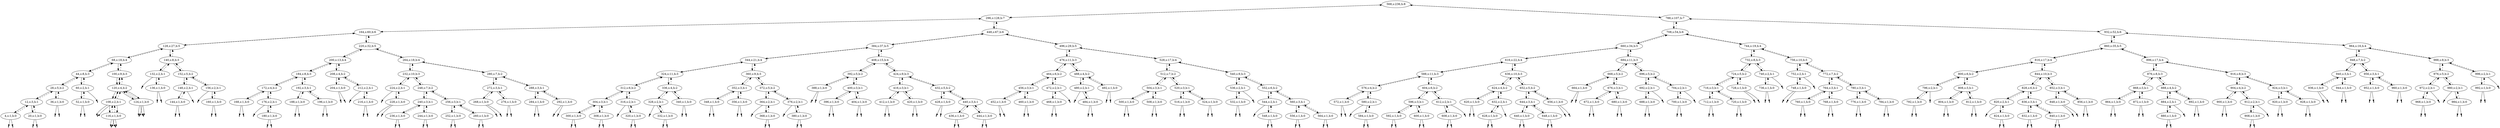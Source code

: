 digraph Blahblah{
{rank = same ; "568"};
nulll4 [shape=point];
4 -> nulll4;
4[label="4,s:1,h:0"];
4 -> 12[style=dashed];
nullr4 [shape=point];
4 -> nullr4;
12 -> 4;
12[label="12,s:3,h:1"];
12 -> 28[style=dashed];
nulll20 [shape=point];
20 -> nulll20;
20[label="20,s:1,h:0"];
20 -> 12[style=dashed];
nullr20 [shape=point];
20 -> nullr20;
12 -> 20;
28 -> 12;
28[label="28,s:5,h:2"];
28 -> 44[style=dashed];
nulll36 [shape=point];
36 -> nulll36;
36[label="36,s:1,h:0"];
36 -> 28[style=dashed];
nullr36 [shape=point];
36 -> nullr36;
28 -> 36;
44 -> 28;
44[label="44,s:8,h:3"];
44 -> 68[style=dashed];
nulll52 [shape=point];
52 -> nulll52;
52[label="52,s:1,h:0"];
52 -> 60[style=dashed];
nullr52 [shape=point];
52 -> nullr52;
60 -> 52;
60[label="60,s:2,h:1"];
60 -> 44[style=dashed];
nullr60 [shape=point];
60 -> nullr60;
44 -> 60;
68 -> 44;
68[label="68,s:18,h:4"];
68 -> 128[style=dashed];
nulll108 [shape=point];
108 -> nulll108;
108[label="108,s:2,h:1"];
108 -> 120[style=dashed];
nulll116 [shape=point];
116 -> nulll116;
116[label="116,s:1,h:0"];
116 -> 108[style=dashed];
nullr116 [shape=point];
116 -> nullr116;
108 -> 116;
120 -> 108;
120[label="120,s:4,h:2"];
120 -> 100[style=dashed];
nulll124 [shape=point];
124 -> nulll124;
124[label="124,s:1,h:0"];
124 -> 120[style=dashed];
nullr124 [shape=point];
124 -> nullr124;
120 -> 124;
100 -> 120;
100[label="100,s:9,h:3"];
100 -> 68[style=dashed];
nulll108 [shape=point];
108 -> nulll108;
108[label="108,s:2,h:1"];
108 -> 120[style=dashed];
nulll116 [shape=point];
116 -> nulll116;
116[label="116,s:1,h:0"];
116 -> 108[style=dashed];
nullr116 [shape=point];
116 -> nullr116;
108 -> 116;
120 -> 108;
120[label="120,s:4,h:2"];
120 -> 100[style=dashed];
nulll124 [shape=point];
124 -> nulll124;
124[label="124,s:1,h:0"];
124 -> 120[style=dashed];
nullr124 [shape=point];
124 -> nullr124;
120 -> 124;
100 -> 120;
68 -> 100;
128 -> 68;
128[label="128,s:27,h:5"];
128 -> 164[style=dashed];
nulll132 [shape=point];
132 -> nulll132;
132[label="132,s:2,h:1"];
132 -> 140[style=dashed];
nulll136 [shape=point];
136 -> nulll136;
136[label="136,s:1,h:0"];
136 -> 132[style=dashed];
nullr136 [shape=point];
136 -> nullr136;
132 -> 136;
140 -> 132;
140[label="140,s:8,h:3"];
140 -> 128[style=dashed];
nulll144 [shape=point];
144 -> nulll144;
144[label="144,s:1,h:0"];
144 -> 148[style=dashed];
nullr144 [shape=point];
144 -> nullr144;
148 -> 144;
148[label="148,s:2,h:1"];
148 -> 152[style=dashed];
nullr148 [shape=point];
148 -> nullr148;
152 -> 148;
152[label="152,s:5,h:2"];
152 -> 140[style=dashed];
nulll156 [shape=point];
156 -> nulll156;
156[label="156,s:2,h:1"];
156 -> 152[style=dashed];
nulll160 [shape=point];
160 -> nulll160;
160[label="160,s:1,h:0"];
160 -> 156[style=dashed];
nullr160 [shape=point];
160 -> nullr160;
156 -> 160;
152 -> 156;
140 -> 152;
128 -> 140;
164 -> 128;
164[label="164,s:60,h:6"];
164 -> 296[style=dashed];
nulll168 [shape=point];
168 -> nulll168;
168[label="168,s:1,h:0"];
168 -> 172[style=dashed];
nullr168 [shape=point];
168 -> nullr168;
172 -> 168;
172[label="172,s:4,h:2"];
172 -> 184[style=dashed];
nulll176 [shape=point];
176 -> nulll176;
176[label="176,s:2,h:1"];
176 -> 172[style=dashed];
nulll180 [shape=point];
180 -> nulll180;
180[label="180,s:1,h:0"];
180 -> 176[style=dashed];
nullr180 [shape=point];
180 -> nullr180;
176 -> 180;
172 -> 176;
184 -> 172;
184[label="184,s:8,h:3"];
184 -> 200[style=dashed];
nulll188 [shape=point];
188 -> nulll188;
188[label="188,s:1,h:0"];
188 -> 192[style=dashed];
nullr188 [shape=point];
188 -> nullr188;
192 -> 188;
192[label="192,s:3,h:1"];
192 -> 184[style=dashed];
nulll196 [shape=point];
196 -> nulll196;
196[label="196,s:1,h:0"];
196 -> 192[style=dashed];
nullr196 [shape=point];
196 -> nullr196;
192 -> 196;
184 -> 192;
200 -> 184;
200[label="200,s:13,h:4"];
200 -> 220[style=dashed];
nulll204 [shape=point];
204 -> nulll204;
204[label="204,s:1,h:0"];
204 -> 208[style=dashed];
nullr204 [shape=point];
204 -> nullr204;
208 -> 204;
208[label="208,s:4,h:2"];
208 -> 200[style=dashed];
nulll212 [shape=point];
212 -> nulll212;
212[label="212,s:2,h:1"];
212 -> 208[style=dashed];
nulll216 [shape=point];
216 -> nulll216;
216[label="216,s:1,h:0"];
216 -> 212[style=dashed];
nullr216 [shape=point];
216 -> nullr216;
212 -> 216;
208 -> 212;
200 -> 208;
220 -> 200;
220[label="220,s:32,h:5"];
220 -> 164[style=dashed];
nulll224 [shape=point];
224 -> nulll224;
224[label="224,s:2,h:1"];
224 -> 232[style=dashed];
nulll228 [shape=point];
228 -> nulll228;
228[label="228,s:1,h:0"];
228 -> 224[style=dashed];
nullr228 [shape=point];
228 -> nullr228;
224 -> 228;
232 -> 224;
232[label="232,s:10,h:3"];
232 -> 264[style=dashed];
nulll236 [shape=point];
236 -> nulll236;
236[label="236,s:1,h:0"];
236 -> 240[style=dashed];
nullr236 [shape=point];
236 -> nullr236;
240 -> 236;
240[label="240,s:3,h:1"];
240 -> 248[style=dashed];
nulll244 [shape=point];
244 -> nulll244;
244[label="244,s:1,h:0"];
244 -> 240[style=dashed];
nullr244 [shape=point];
244 -> nullr244;
240 -> 244;
248 -> 240;
248[label="248,s:7,h:2"];
248 -> 232[style=dashed];
nulll252 [shape=point];
252 -> nulll252;
252[label="252,s:1,h:0"];
252 -> 256[style=dashed];
nullr252 [shape=point];
252 -> nullr252;
256 -> 252;
256[label="256,s:3,h:1"];
256 -> 248[style=dashed];
nulll260 [shape=point];
260 -> nulll260;
260[label="260,s:1,h:0"];
260 -> 256[style=dashed];
nullr260 [shape=point];
260 -> nullr260;
256 -> 260;
248 -> 256;
232 -> 248;
264 -> 232;
264[label="264,s:18,h:4"];
264 -> 220[style=dashed];
nulll268 [shape=point];
268 -> nulll268;
268[label="268,s:1,h:0"];
268 -> 272[style=dashed];
nullr268 [shape=point];
268 -> nullr268;
272 -> 268;
272[label="272,s:3,h:1"];
272 -> 280[style=dashed];
nulll276 [shape=point];
276 -> nulll276;
276[label="276,s:1,h:0"];
276 -> 272[style=dashed];
nullr276 [shape=point];
276 -> nullr276;
272 -> 276;
280 -> 272;
280[label="280,s:7,h:2"];
280 -> 264[style=dashed];
nulll284 [shape=point];
284 -> nulll284;
284[label="284,s:1,h:0"];
284 -> 288[style=dashed];
nullr284 [shape=point];
284 -> nullr284;
288 -> 284;
288[label="288,s:3,h:1"];
288 -> 280[style=dashed];
nulll292 [shape=point];
292 -> nulll292;
292[label="292,s:1,h:0"];
292 -> 288[style=dashed];
nullr292 [shape=point];
292 -> nullr292;
288 -> 292;
280 -> 288;
264 -> 280;
220 -> 264;
164 -> 220;
296 -> 164;
296[label="296,s:128,h:7"];
296 -> 568[style=dashed];
nulll300 [shape=point];
300 -> nulll300;
300[label="300,s:1,h:0"];
300 -> 304[style=dashed];
nullr300 [shape=point];
300 -> nullr300;
304 -> 300;
304[label="304,s:3,h:1"];
304 -> 312[style=dashed];
nulll308 [shape=point];
308 -> nulll308;
308[label="308,s:1,h:0"];
308 -> 304[style=dashed];
nullr308 [shape=point];
308 -> nullr308;
304 -> 308;
312 -> 304;
312[label="312,s:6,h:2"];
312 -> 324[style=dashed];
nulll316 [shape=point];
316 -> nulll316;
316[label="316,s:2,h:1"];
316 -> 312[style=dashed];
nulll320 [shape=point];
320 -> nulll320;
320[label="320,s:1,h:0"];
320 -> 316[style=dashed];
nullr320 [shape=point];
320 -> nullr320;
316 -> 320;
312 -> 316;
324 -> 312;
324[label="324,s:11,h:3"];
324 -> 344[style=dashed];
nulll328 [shape=point];
328 -> nulll328;
328[label="328,s:2,h:1"];
328 -> 336[style=dashed];
nulll332 [shape=point];
332 -> nulll332;
332[label="332,s:1,h:0"];
332 -> 328[style=dashed];
nullr332 [shape=point];
332 -> nullr332;
328 -> 332;
336 -> 328;
336[label="336,s:4,h:2"];
336 -> 324[style=dashed];
nulll340 [shape=point];
340 -> nulll340;
340[label="340,s:1,h:0"];
340 -> 336[style=dashed];
nullr340 [shape=point];
340 -> nullr340;
336 -> 340;
324 -> 336;
344 -> 324;
344[label="344,s:21,h:4"];
344 -> 384[style=dashed];
nulll348 [shape=point];
348 -> nulll348;
348[label="348,s:1,h:0"];
348 -> 352[style=dashed];
nullr348 [shape=point];
348 -> nullr348;
352 -> 348;
352[label="352,s:3,h:1"];
352 -> 360[style=dashed];
nulll356 [shape=point];
356 -> nulll356;
356[label="356,s:1,h:0"];
356 -> 352[style=dashed];
nullr356 [shape=point];
356 -> nullr356;
352 -> 356;
360 -> 352;
360[label="360,s:9,h:3"];
360 -> 344[style=dashed];
nulll364 [shape=point];
364 -> nulll364;
364[label="364,s:2,h:1"];
364 -> 372[style=dashed];
nulll368 [shape=point];
368 -> nulll368;
368[label="368,s:1,h:0"];
368 -> 364[style=dashed];
nullr368 [shape=point];
368 -> nullr368;
364 -> 368;
372 -> 364;
372[label="372,s:5,h:2"];
372 -> 360[style=dashed];
nulll376 [shape=point];
376 -> nulll376;
376[label="376,s:2,h:1"];
376 -> 372[style=dashed];
nulll380 [shape=point];
380 -> nulll380;
380[label="380,s:1,h:0"];
380 -> 376[style=dashed];
nullr380 [shape=point];
380 -> nullr380;
376 -> 380;
372 -> 376;
360 -> 372;
344 -> 360;
384 -> 344;
384[label="384,s:37,h:5"];
384 -> 448[style=dashed];
nulll388 [shape=point];
388 -> nulll388;
388[label="388,s:1,h:0"];
388 -> 392[style=dashed];
nullr388 [shape=point];
388 -> nullr388;
392 -> 388;
392[label="392,s:5,h:2"];
392 -> 408[style=dashed];
nulll396 [shape=point];
396 -> nulll396;
396[label="396,s:1,h:0"];
396 -> 400[style=dashed];
nullr396 [shape=point];
396 -> nullr396;
400 -> 396;
400[label="400,s:3,h:1"];
400 -> 392[style=dashed];
nulll404 [shape=point];
404 -> nulll404;
404[label="404,s:1,h:0"];
404 -> 400[style=dashed];
nullr404 [shape=point];
404 -> nullr404;
400 -> 404;
392 -> 400;
408 -> 392;
408[label="408,s:15,h:4"];
408 -> 384[style=dashed];
nulll412 [shape=point];
412 -> nulll412;
412[label="412,s:1,h:0"];
412 -> 416[style=dashed];
nullr412 [shape=point];
412 -> nullr412;
416 -> 412;
416[label="416,s:3,h:1"];
416 -> 424[style=dashed];
nulll420 [shape=point];
420 -> nulll420;
420[label="420,s:1,h:0"];
420 -> 416[style=dashed];
nullr420 [shape=point];
420 -> nullr420;
416 -> 420;
424 -> 416;
424[label="424,s:9,h:3"];
424 -> 408[style=dashed];
nulll428 [shape=point];
428 -> nulll428;
428[label="428,s:1,h:0"];
428 -> 432[style=dashed];
nullr428 [shape=point];
428 -> nullr428;
432 -> 428;
432[label="432,s:5,h:2"];
432 -> 424[style=dashed];
nulll436 [shape=point];
436 -> nulll436;
436[label="436,s:1,h:0"];
436 -> 440[style=dashed];
nullr436 [shape=point];
436 -> nullr436;
440 -> 436;
440[label="440,s:3,h:1"];
440 -> 432[style=dashed];
nulll444 [shape=point];
444 -> nulll444;
444[label="444,s:1,h:0"];
444 -> 440[style=dashed];
nullr444 [shape=point];
444 -> nullr444;
440 -> 444;
432 -> 440;
424 -> 432;
408 -> 424;
384 -> 408;
448 -> 384;
448[label="448,s:67,h:6"];
448 -> 296[style=dashed];
nulll452 [shape=point];
452 -> nulll452;
452[label="452,s:1,h:0"];
452 -> 456[style=dashed];
nullr452 [shape=point];
452 -> nullr452;
456 -> 452;
456[label="456,s:3,h:1"];
456 -> 464[style=dashed];
nulll460 [shape=point];
460 -> nulll460;
460[label="460,s:1,h:0"];
460 -> 456[style=dashed];
nullr460 [shape=point];
460 -> nullr460;
456 -> 460;
464 -> 456;
464[label="464,s:6,h:2"];
464 -> 476[style=dashed];
nulll468 [shape=point];
468 -> nulll468;
468[label="468,s:1,h:0"];
468 -> 472[style=dashed];
nullr468 [shape=point];
468 -> nullr468;
472 -> 468;
472[label="472,s:2,h:1"];
472 -> 464[style=dashed];
nullr472 [shape=point];
472 -> nullr472;
464 -> 472;
476 -> 464;
476[label="476,s:11,h:3"];
476 -> 496[style=dashed];
nulll480 [shape=point];
480 -> nulll480;
480[label="480,s:2,h:1"];
480 -> 488[style=dashed];
nulll484 [shape=point];
484 -> nulll484;
484[label="484,s:1,h:0"];
484 -> 480[style=dashed];
nullr484 [shape=point];
484 -> nullr484;
480 -> 484;
488 -> 480;
488[label="488,s:4,h:2"];
488 -> 476[style=dashed];
nulll492 [shape=point];
492 -> nulll492;
492[label="492,s:1,h:0"];
492 -> 488[style=dashed];
nullr492 [shape=point];
492 -> nullr492;
488 -> 492;
476 -> 488;
496 -> 476;
496[label="496,s:29,h:5"];
496 -> 448[style=dashed];
nulll500 [shape=point];
500 -> nulll500;
500[label="500,s:1,h:0"];
500 -> 504[style=dashed];
nullr500 [shape=point];
500 -> nullr500;
504 -> 500;
504[label="504,s:3,h:1"];
504 -> 512[style=dashed];
nulll508 [shape=point];
508 -> nulll508;
508[label="508,s:1,h:0"];
508 -> 504[style=dashed];
nullr508 [shape=point];
508 -> nullr508;
504 -> 508;
512 -> 504;
512[label="512,s:7,h:2"];
512 -> 528[style=dashed];
nulll516 [shape=point];
516 -> nulll516;
516[label="516,s:1,h:0"];
516 -> 520[style=dashed];
nullr516 [shape=point];
516 -> nullr516;
520 -> 516;
520[label="520,s:3,h:1"];
520 -> 512[style=dashed];
nulll524 [shape=point];
524 -> nulll524;
524[label="524,s:1,h:0"];
524 -> 520[style=dashed];
nullr524 [shape=point];
524 -> nullr524;
520 -> 524;
512 -> 520;
528 -> 512;
528[label="528,s:17,h:4"];
528 -> 496[style=dashed];
nulll532 [shape=point];
532 -> nulll532;
532[label="532,s:1,h:0"];
532 -> 536[style=dashed];
nullr532 [shape=point];
532 -> nullr532;
536 -> 532;
536[label="536,s:2,h:1"];
536 -> 540[style=dashed];
nullr536 [shape=point];
536 -> nullr536;
540 -> 536;
540[label="540,s:9,h:3"];
540 -> 528[style=dashed];
nulll544 [shape=point];
544 -> nulll544;
544[label="544,s:2,h:1"];
544 -> 552[style=dashed];
nulll548 [shape=point];
548 -> nulll548;
548[label="548,s:1,h:0"];
548 -> 544[style=dashed];
nullr548 [shape=point];
548 -> nullr548;
544 -> 548;
552 -> 544;
552[label="552,s:6,h:2"];
552 -> 540[style=dashed];
nulll556 [shape=point];
556 -> nulll556;
556[label="556,s:1,h:0"];
556 -> 560[style=dashed];
nullr556 [shape=point];
556 -> nullr556;
560 -> 556;
560[label="560,s:3,h:1"];
560 -> 552[style=dashed];
nulll564 [shape=point];
564 -> nulll564;
564[label="564,s:1,h:0"];
564 -> 560[style=dashed];
nullr564 [shape=point];
564 -> nullr564;
560 -> 564;
552 -> 560;
540 -> 552;
528 -> 540;
496 -> 528;
448 -> 496;
296 -> 448;
568 -> 296;
568[label="568,s:236,h:8"];
nulll572 [shape=point];
572 -> nulll572;
572[label="572,s:1,h:0"];
572 -> 576[style=dashed];
nullr572 [shape=point];
572 -> nullr572;
576 -> 572;
576[label="576,s:4,h:2"];
576 -> 588[style=dashed];
nulll580 [shape=point];
580 -> nulll580;
580[label="580,s:2,h:1"];
580 -> 576[style=dashed];
nulll584 [shape=point];
584 -> nulll584;
584[label="584,s:1,h:0"];
584 -> 580[style=dashed];
nullr584 [shape=point];
584 -> nullr584;
580 -> 584;
576 -> 580;
588 -> 576;
588[label="588,s:11,h:3"];
588 -> 616[style=dashed];
nulll592 [shape=point];
592 -> nulll592;
592[label="592,s:1,h:0"];
592 -> 596[style=dashed];
nullr592 [shape=point];
592 -> nullr592;
596 -> 592;
596[label="596,s:3,h:1"];
596 -> 604[style=dashed];
nulll600 [shape=point];
600 -> nulll600;
600[label="600,s:1,h:0"];
600 -> 596[style=dashed];
nullr600 [shape=point];
600 -> nullr600;
596 -> 600;
604 -> 596;
604[label="604,s:6,h:2"];
604 -> 588[style=dashed];
nulll608 [shape=point];
608 -> nulll608;
608[label="608,s:1,h:0"];
608 -> 612[style=dashed];
nullr608 [shape=point];
608 -> nullr608;
612 -> 608;
612[label="612,s:2,h:1"];
612 -> 604[style=dashed];
nullr612 [shape=point];
612 -> nullr612;
604 -> 612;
588 -> 604;
616 -> 588;
616[label="616,s:22,h:4"];
616 -> 660[style=dashed];
nulll620 [shape=point];
620 -> nulll620;
620[label="620,s:1,h:0"];
620 -> 624[style=dashed];
nullr620 [shape=point];
620 -> nullr620;
624 -> 620;
624[label="624,s:4,h:2"];
624 -> 636[style=dashed];
nulll628 [shape=point];
628 -> nulll628;
628[label="628,s:1,h:0"];
628 -> 632[style=dashed];
nullr628 [shape=point];
628 -> nullr628;
632 -> 628;
632[label="632,s:2,h:1"];
632 -> 624[style=dashed];
nullr632 [shape=point];
632 -> nullr632;
624 -> 632;
636 -> 624;
636[label="636,s:10,h:3"];
636 -> 616[style=dashed];
nulll640 [shape=point];
640 -> nulll640;
640[label="640,s:1,h:0"];
640 -> 644[style=dashed];
nullr640 [shape=point];
640 -> nullr640;
644 -> 640;
644[label="644,s:3,h:1"];
644 -> 652[style=dashed];
nulll648 [shape=point];
648 -> nulll648;
648[label="648,s:1,h:0"];
648 -> 644[style=dashed];
nullr648 [shape=point];
648 -> nullr648;
644 -> 648;
652 -> 644;
652[label="652,s:5,h:2"];
652 -> 636[style=dashed];
nulll656 [shape=point];
656 -> nulll656;
656[label="656,s:1,h:0"];
656 -> 652[style=dashed];
nullr656 [shape=point];
656 -> nullr656;
652 -> 656;
636 -> 652;
616 -> 636;
660 -> 616;
660[label="660,s:34,h:5"];
660 -> 708[style=dashed];
nulll664 [shape=point];
664 -> nulll664;
664[label="664,s:1,h:0"];
664 -> 668[style=dashed];
nullr664 [shape=point];
664 -> nullr664;
668 -> 664;
668[label="668,s:5,h:2"];
668 -> 684[style=dashed];
nulll672 [shape=point];
672 -> nulll672;
672[label="672,s:1,h:0"];
672 -> 676[style=dashed];
nullr672 [shape=point];
672 -> nullr672;
676 -> 672;
676[label="676,s:3,h:1"];
676 -> 668[style=dashed];
nulll680 [shape=point];
680 -> nulll680;
680[label="680,s:1,h:0"];
680 -> 676[style=dashed];
nullr680 [shape=point];
680 -> nullr680;
676 -> 680;
668 -> 676;
684 -> 668;
684[label="684,s:11,h:3"];
684 -> 660[style=dashed];
nulll688 [shape=point];
688 -> nulll688;
688[label="688,s:1,h:0"];
688 -> 692[style=dashed];
nullr688 [shape=point];
688 -> nullr688;
692 -> 688;
692[label="692,s:2,h:1"];
692 -> 696[style=dashed];
nullr692 [shape=point];
692 -> nullr692;
696 -> 692;
696[label="696,s:5,h:2"];
696 -> 684[style=dashed];
nulll700 [shape=point];
700 -> nulll700;
700[label="700,s:1,h:0"];
700 -> 704[style=dashed];
nullr700 [shape=point];
700 -> nullr700;
704 -> 700;
704[label="704,s:2,h:1"];
704 -> 696[style=dashed];
nullr704 [shape=point];
704 -> nullr704;
696 -> 704;
684 -> 696;
660 -> 684;
708 -> 660;
708[label="708,s:54,h:6"];
708 -> 788[style=dashed];
nulll712 [shape=point];
712 -> nulll712;
712[label="712,s:1,h:0"];
712 -> 716[style=dashed];
nullr712 [shape=point];
712 -> nullr712;
716 -> 712;
716[label="716,s:3,h:1"];
716 -> 724[style=dashed];
nulll720 [shape=point];
720 -> nulll720;
720[label="720,s:1,h:0"];
720 -> 716[style=dashed];
nullr720 [shape=point];
720 -> nullr720;
716 -> 720;
724 -> 716;
724[label="724,s:5,h:2"];
724 -> 732[style=dashed];
nulll728 [shape=point];
728 -> nulll728;
728[label="728,s:1,h:0"];
728 -> 724[style=dashed];
nullr728 [shape=point];
728 -> nullr728;
724 -> 728;
732 -> 724;
732[label="732,s:8,h:3"];
732 -> 744[style=dashed];
nulll736 [shape=point];
736 -> nulll736;
736[label="736,s:1,h:0"];
736 -> 740[style=dashed];
nullr736 [shape=point];
736 -> nullr736;
740 -> 736;
740[label="740,s:2,h:1"];
740 -> 732[style=dashed];
nullr740 [shape=point];
740 -> nullr740;
732 -> 740;
744 -> 732;
744[label="744,s:19,h:4"];
744 -> 708[style=dashed];
nulll748 [shape=point];
748 -> nulll748;
748[label="748,s:1,h:0"];
748 -> 752[style=dashed];
nullr748 [shape=point];
748 -> nullr748;
752 -> 748;
752[label="752,s:2,h:1"];
752 -> 756[style=dashed];
nullr752 [shape=point];
752 -> nullr752;
756 -> 752;
756[label="756,s:10,h:3"];
756 -> 744[style=dashed];
nulll760 [shape=point];
760 -> nulll760;
760[label="760,s:1,h:0"];
760 -> 764[style=dashed];
nullr760 [shape=point];
760 -> nullr760;
764 -> 760;
764[label="764,s:3,h:1"];
764 -> 772[style=dashed];
nulll768 [shape=point];
768 -> nulll768;
768[label="768,s:1,h:0"];
768 -> 764[style=dashed];
nullr768 [shape=point];
768 -> nullr768;
764 -> 768;
772 -> 764;
772[label="772,s:7,h:2"];
772 -> 756[style=dashed];
nulll776 [shape=point];
776 -> nulll776;
776[label="776,s:1,h:0"];
776 -> 780[style=dashed];
nullr776 [shape=point];
776 -> nullr776;
780 -> 776;
780[label="780,s:3,h:1"];
780 -> 772[style=dashed];
nulll784 [shape=point];
784 -> nulll784;
784[label="784,s:1,h:0"];
784 -> 780[style=dashed];
nullr784 [shape=point];
784 -> nullr784;
780 -> 784;
772 -> 780;
756 -> 772;
744 -> 756;
708 -> 744;
788 -> 708;
788[label="788,s:107,h:7"];
788 -> 568[style=dashed];
nulll792 [shape=point];
792 -> nulll792;
792[label="792,s:1,h:0"];
792 -> 796[style=dashed];
nullr792 [shape=point];
792 -> nullr792;
796 -> 792;
796[label="796,s:2,h:1"];
796 -> 800[style=dashed];
nullr796 [shape=point];
796 -> nullr796;
800 -> 796;
800[label="800,s:6,h:2"];
800 -> 816[style=dashed];
nulll804 [shape=point];
804 -> nulll804;
804[label="804,s:1,h:0"];
804 -> 808[style=dashed];
nullr804 [shape=point];
804 -> nullr804;
808 -> 804;
808[label="808,s:3,h:1"];
808 -> 800[style=dashed];
nulll812 [shape=point];
812 -> nulll812;
812[label="812,s:1,h:0"];
812 -> 808[style=dashed];
nullr812 [shape=point];
812 -> nullr812;
808 -> 812;
800 -> 808;
816 -> 800;
816[label="816,s:17,h:4"];
816 -> 860[style=dashed];
nulll820 [shape=point];
820 -> nulll820;
820[label="820,s:2,h:1"];
820 -> 828[style=dashed];
nulll824 [shape=point];
824 -> nulll824;
824[label="824,s:1,h:0"];
824 -> 820[style=dashed];
nullr824 [shape=point];
824 -> nullr824;
820 -> 824;
828 -> 820;
828[label="828,s:6,h:2"];
828 -> 844[style=dashed];
nulll832 [shape=point];
832 -> nulll832;
832[label="832,s:1,h:0"];
832 -> 836[style=dashed];
nullr832 [shape=point];
832 -> nullr832;
836 -> 832;
836[label="836,s:3,h:1"];
836 -> 828[style=dashed];
nulll840 [shape=point];
840 -> nulll840;
840[label="840,s:1,h:0"];
840 -> 836[style=dashed];
nullr840 [shape=point];
840 -> nullr840;
836 -> 840;
828 -> 836;
844 -> 828;
844[label="844,s:10,h:3"];
844 -> 816[style=dashed];
nulll848 [shape=point];
848 -> nulll848;
848[label="848,s:1,h:0"];
848 -> 852[style=dashed];
nullr848 [shape=point];
848 -> nullr848;
852 -> 848;
852[label="852,s:3,h:1"];
852 -> 844[style=dashed];
nulll856 [shape=point];
856 -> nulll856;
856[label="856,s:1,h:0"];
856 -> 852[style=dashed];
nullr856 [shape=point];
856 -> nullr856;
852 -> 856;
844 -> 852;
816 -> 844;
860 -> 816;
860[label="860,s:35,h:5"];
860 -> 932[style=dashed];
nulll864 [shape=point];
864 -> nulll864;
864[label="864,s:1,h:0"];
864 -> 868[style=dashed];
nullr864 [shape=point];
864 -> nullr864;
868 -> 864;
868[label="868,s:3,h:1"];
868 -> 876[style=dashed];
nulll872 [shape=point];
872 -> nulll872;
872[label="872,s:1,h:0"];
872 -> 868[style=dashed];
nullr872 [shape=point];
872 -> nullr872;
868 -> 872;
876 -> 868;
876[label="876,s:8,h:3"];
876 -> 896[style=dashed];
nulll880 [shape=point];
880 -> nulll880;
880[label="880,s:1,h:0"];
880 -> 884[style=dashed];
nullr880 [shape=point];
880 -> nullr880;
884 -> 880;
884[label="884,s:2,h:1"];
884 -> 888[style=dashed];
nullr884 [shape=point];
884 -> nullr884;
888 -> 884;
888[label="888,s:4,h:2"];
888 -> 876[style=dashed];
nulll892 [shape=point];
892 -> nulll892;
892[label="892,s:1,h:0"];
892 -> 888[style=dashed];
nullr892 [shape=point];
892 -> nullr892;
888 -> 892;
876 -> 888;
896 -> 876;
896[label="896,s:17,h:4"];
896 -> 860[style=dashed];
nulll900 [shape=point];
900 -> nulll900;
900[label="900,s:1,h:0"];
900 -> 904[style=dashed];
nullr900 [shape=point];
900 -> nullr900;
904 -> 900;
904[label="904,s:4,h:2"];
904 -> 916[style=dashed];
nulll908 [shape=point];
908 -> nulll908;
908[label="908,s:1,h:0"];
908 -> 912[style=dashed];
nullr908 [shape=point];
908 -> nullr908;
912 -> 908;
912[label="912,s:2,h:1"];
912 -> 904[style=dashed];
nullr912 [shape=point];
912 -> nullr912;
904 -> 912;
916 -> 904;
916[label="916,s:8,h:3"];
916 -> 896[style=dashed];
nulll920 [shape=point];
920 -> nulll920;
920[label="920,s:1,h:0"];
920 -> 924[style=dashed];
nullr920 [shape=point];
920 -> nullr920;
924 -> 920;
924[label="924,s:3,h:1"];
924 -> 916[style=dashed];
nulll928 [shape=point];
928 -> nulll928;
928[label="928,s:1,h:0"];
928 -> 924[style=dashed];
nullr928 [shape=point];
928 -> nullr928;
924 -> 928;
916 -> 924;
896 -> 916;
860 -> 896;
932 -> 860;
932[label="932,s:52,h:6"];
932 -> 788[style=dashed];
nulll936 [shape=point];
936 -> nulll936;
936[label="936,s:1,h:0"];
936 -> 940[style=dashed];
nullr936 [shape=point];
936 -> nullr936;
940 -> 936;
940[label="940,s:3,h:1"];
940 -> 948[style=dashed];
nulll944 [shape=point];
944 -> nulll944;
944[label="944,s:1,h:0"];
944 -> 940[style=dashed];
nullr944 [shape=point];
944 -> nullr944;
940 -> 944;
948 -> 940;
948[label="948,s:7,h:2"];
948 -> 964[style=dashed];
nulll952 [shape=point];
952 -> nulll952;
952[label="952,s:1,h:0"];
952 -> 956[style=dashed];
nullr952 [shape=point];
952 -> nullr952;
956 -> 952;
956[label="956,s:3,h:1"];
956 -> 948[style=dashed];
nulll960 [shape=point];
960 -> nulll960;
960[label="960,s:1,h:0"];
960 -> 956[style=dashed];
nullr960 [shape=point];
960 -> nullr960;
956 -> 960;
948 -> 956;
964 -> 948;
964[label="964,s:16,h:4"];
964 -> 932[style=dashed];
nulll968 [shape=point];
968 -> nulll968;
968[label="968,s:1,h:0"];
968 -> 972[style=dashed];
nullr968 [shape=point];
968 -> nullr968;
972 -> 968;
972[label="972,s:2,h:1"];
972 -> 976[style=dashed];
nullr972 [shape=point];
972 -> nullr972;
976 -> 972;
976[label="976,s:5,h:2"];
976 -> 988[style=dashed];
nulll980 [shape=point];
980 -> nulll980;
980[label="980,s:2,h:1"];
980 -> 976[style=dashed];
nulll984 [shape=point];
984 -> nulll984;
984[label="984,s:1,h:0"];
984 -> 980[style=dashed];
nullr984 [shape=point];
984 -> nullr984;
980 -> 984;
976 -> 980;
988 -> 976;
988[label="988,s:8,h:3"];
988 -> 964[style=dashed];
nulll992 [shape=point];
992 -> nulll992;
992[label="992,s:1,h:0"];
992 -> 996[style=dashed];
nullr992 [shape=point];
992 -> nullr992;
996 -> 992;
996[label="996,s:2,h:1"];
996 -> 988[style=dashed];
nullr996 [shape=point];
996 -> nullr996;
988 -> 996;
964 -> 988;
932 -> 964;
788 -> 932;
568 -> 788;
}